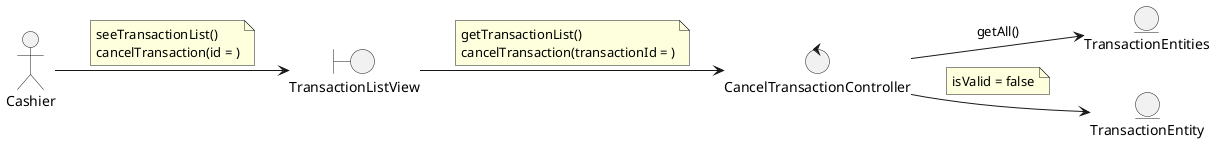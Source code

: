 @startuml
left to right direction

actor Cashier

boundary TransactionListView

control CancelTransactionController

entity TransactionEntities
entity TransactionEntity


'--- Actor relations ---
Cashier --> TransactionListView
note on link
    seeTransactionList()
    cancelTransaction(id = )
end note

'--- Views relations ---
TransactionListView --> CancelTransactionController
note on link
    getTransactionList()
    cancelTransaction(transactionId = )
end note

'--- Controllers relations ---
CancelTransactionController --> TransactionEntities : getAll()
CancelTransactionController --> TransactionEntity
note on link
    isValid = false
end note

'--- Entity relations ---

@enduml